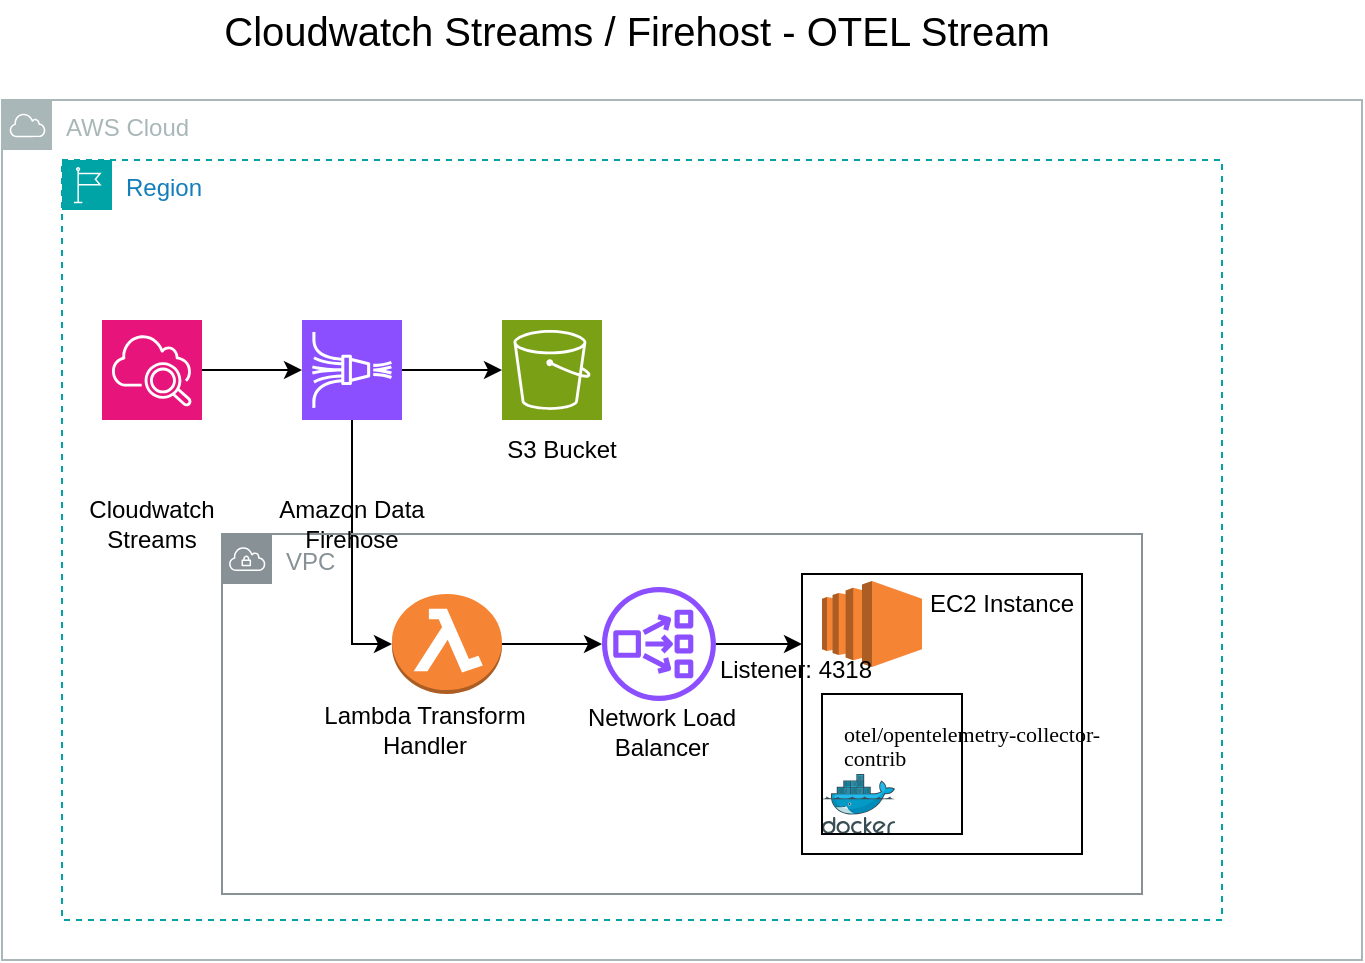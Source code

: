 <mxfile version="27.0.5">
  <diagram name="Page-1" id="6zoCKu99spRMIArHqIFN">
    <mxGraphModel dx="1018" dy="748" grid="1" gridSize="10" guides="1" tooltips="1" connect="1" arrows="1" fold="1" page="1" pageScale="1" pageWidth="850" pageHeight="1100" math="0" shadow="0">
      <root>
        <mxCell id="0" />
        <mxCell id="1" parent="0" />
        <mxCell id="6Ue3UePabhXQUmBdtjxr-1" value="Cloudwatch Streams / Firehost - OTEL Stream" style="text;html=1;align=center;verticalAlign=middle;whiteSpace=wrap;rounded=0;fontSize=20;" vertex="1" parent="1">
          <mxGeometry x="210" y="80" width="435" height="30" as="geometry" />
        </mxCell>
        <mxCell id="6Ue3UePabhXQUmBdtjxr-2" value="AWS Cloud" style="sketch=0;outlineConnect=0;gradientColor=none;html=1;whiteSpace=wrap;fontSize=12;fontStyle=0;shape=mxgraph.aws4.group;grIcon=mxgraph.aws4.group_aws_cloud;strokeColor=#AAB7B8;fillColor=none;verticalAlign=top;align=left;spacingLeft=30;fontColor=#AAB7B8;dashed=0;pointerEvents=0;" vertex="1" parent="1">
          <mxGeometry x="110" y="130" width="680" height="430" as="geometry" />
        </mxCell>
        <mxCell id="6Ue3UePabhXQUmBdtjxr-3" value="Region" style="points=[[0,0],[0.25,0],[0.5,0],[0.75,0],[1,0],[1,0.25],[1,0.5],[1,0.75],[1,1],[0.75,1],[0.5,1],[0.25,1],[0,1],[0,0.75],[0,0.5],[0,0.25]];outlineConnect=0;gradientColor=none;html=1;whiteSpace=wrap;fontSize=12;fontStyle=0;container=1;pointerEvents=0;collapsible=0;recursiveResize=0;shape=mxgraph.aws4.group;grIcon=mxgraph.aws4.group_region;strokeColor=#00A4A6;fillColor=none;verticalAlign=top;align=left;spacingLeft=30;fontColor=#147EBA;dashed=1;" vertex="1" parent="1">
          <mxGeometry x="140" y="160" width="580" height="380" as="geometry" />
        </mxCell>
        <mxCell id="6Ue3UePabhXQUmBdtjxr-4" value="" style="sketch=0;points=[[0,0,0],[0.25,0,0],[0.5,0,0],[0.75,0,0],[1,0,0],[0,1,0],[0.25,1,0],[0.5,1,0],[0.75,1,0],[1,1,0],[0,0.25,0],[0,0.5,0],[0,0.75,0],[1,0.25,0],[1,0.5,0],[1,0.75,0]];points=[[0,0,0],[0.25,0,0],[0.5,0,0],[0.75,0,0],[1,0,0],[0,1,0],[0.25,1,0],[0.5,1,0],[0.75,1,0],[1,1,0],[0,0.25,0],[0,0.5,0],[0,0.75,0],[1,0.25,0],[1,0.5,0],[1,0.75,0]];outlineConnect=0;fontColor=#232F3E;fillColor=#E7157B;strokeColor=#ffffff;dashed=0;verticalLabelPosition=bottom;verticalAlign=top;align=center;html=1;fontSize=12;fontStyle=0;aspect=fixed;shape=mxgraph.aws4.resourceIcon;resIcon=mxgraph.aws4.cloudwatch_2;" vertex="1" parent="6Ue3UePabhXQUmBdtjxr-3">
          <mxGeometry x="20" y="80" width="50" height="50" as="geometry" />
        </mxCell>
        <mxCell id="6Ue3UePabhXQUmBdtjxr-5" value="" style="sketch=0;points=[[0,0,0],[0.25,0,0],[0.5,0,0],[0.75,0,0],[1,0,0],[0,1,0],[0.25,1,0],[0.5,1,0],[0.75,1,0],[1,1,0],[0,0.25,0],[0,0.5,0],[0,0.75,0],[1,0.25,0],[1,0.5,0],[1,0.75,0]];outlineConnect=0;fontColor=#232F3E;fillColor=#8C4FFF;strokeColor=#ffffff;dashed=0;verticalLabelPosition=bottom;verticalAlign=top;align=center;html=1;fontSize=12;fontStyle=0;aspect=fixed;shape=mxgraph.aws4.resourceIcon;resIcon=mxgraph.aws4.kinesis_data_firehose;" vertex="1" parent="6Ue3UePabhXQUmBdtjxr-3">
          <mxGeometry x="120" y="80" width="50" height="50" as="geometry" />
        </mxCell>
        <mxCell id="6Ue3UePabhXQUmBdtjxr-6" value="" style="sketch=0;points=[[0,0,0],[0.25,0,0],[0.5,0,0],[0.75,0,0],[1,0,0],[0,1,0],[0.25,1,0],[0.5,1,0],[0.75,1,0],[1,1,0],[0,0.25,0],[0,0.5,0],[0,0.75,0],[1,0.25,0],[1,0.5,0],[1,0.75,0]];outlineConnect=0;fontColor=#232F3E;fillColor=#7AA116;strokeColor=#ffffff;dashed=0;verticalLabelPosition=bottom;verticalAlign=top;align=center;html=1;fontSize=12;fontStyle=0;aspect=fixed;shape=mxgraph.aws4.resourceIcon;resIcon=mxgraph.aws4.s3;" vertex="1" parent="6Ue3UePabhXQUmBdtjxr-3">
          <mxGeometry x="220" y="80" width="50" height="50" as="geometry" />
        </mxCell>
        <mxCell id="6Ue3UePabhXQUmBdtjxr-13" style="edgeStyle=orthogonalEdgeStyle;rounded=0;orthogonalLoop=1;jettySize=auto;html=1;exitX=1;exitY=0.5;exitDx=0;exitDy=0;exitPerimeter=0;" edge="1" parent="6Ue3UePabhXQUmBdtjxr-3" source="6Ue3UePabhXQUmBdtjxr-7" target="6Ue3UePabhXQUmBdtjxr-8">
          <mxGeometry relative="1" as="geometry" />
        </mxCell>
        <mxCell id="6Ue3UePabhXQUmBdtjxr-7" value="" style="outlineConnect=0;dashed=0;verticalLabelPosition=bottom;verticalAlign=top;align=center;html=1;shape=mxgraph.aws3.lambda_function;fillColor=#F58534;gradientColor=none;" vertex="1" parent="6Ue3UePabhXQUmBdtjxr-3">
          <mxGeometry x="165" y="217" width="55" height="50" as="geometry" />
        </mxCell>
        <mxCell id="6Ue3UePabhXQUmBdtjxr-8" value="" style="sketch=0;outlineConnect=0;fontColor=#232F3E;gradientColor=none;fillColor=#8C4FFF;strokeColor=none;dashed=0;verticalLabelPosition=bottom;verticalAlign=top;align=center;html=1;fontSize=12;fontStyle=0;aspect=fixed;pointerEvents=1;shape=mxgraph.aws4.network_load_balancer;" vertex="1" parent="6Ue3UePabhXQUmBdtjxr-3">
          <mxGeometry x="270" y="213.5" width="57" height="57" as="geometry" />
        </mxCell>
        <mxCell id="6Ue3UePabhXQUmBdtjxr-9" value="" style="outlineConnect=0;dashed=0;verticalLabelPosition=bottom;verticalAlign=top;align=center;html=1;shape=mxgraph.aws3.ec2;fillColor=#F58534;gradientColor=none;" vertex="1" parent="6Ue3UePabhXQUmBdtjxr-3">
          <mxGeometry x="380" y="210.5" width="50" height="43" as="geometry" />
        </mxCell>
        <mxCell id="6Ue3UePabhXQUmBdtjxr-10" style="edgeStyle=orthogonalEdgeStyle;rounded=0;orthogonalLoop=1;jettySize=auto;html=1;exitX=1;exitY=0.5;exitDx=0;exitDy=0;exitPerimeter=0;entryX=0;entryY=0.5;entryDx=0;entryDy=0;entryPerimeter=0;" edge="1" parent="6Ue3UePabhXQUmBdtjxr-3" source="6Ue3UePabhXQUmBdtjxr-4" target="6Ue3UePabhXQUmBdtjxr-5">
          <mxGeometry relative="1" as="geometry" />
        </mxCell>
        <mxCell id="6Ue3UePabhXQUmBdtjxr-11" style="edgeStyle=orthogonalEdgeStyle;rounded=0;orthogonalLoop=1;jettySize=auto;html=1;exitX=1;exitY=0.5;exitDx=0;exitDy=0;exitPerimeter=0;entryX=0;entryY=0.5;entryDx=0;entryDy=0;entryPerimeter=0;" edge="1" parent="6Ue3UePabhXQUmBdtjxr-3" source="6Ue3UePabhXQUmBdtjxr-5" target="6Ue3UePabhXQUmBdtjxr-6">
          <mxGeometry relative="1" as="geometry" />
        </mxCell>
        <mxCell id="6Ue3UePabhXQUmBdtjxr-12" style="edgeStyle=orthogonalEdgeStyle;rounded=0;orthogonalLoop=1;jettySize=auto;html=1;exitX=0.5;exitY=1;exitDx=0;exitDy=0;exitPerimeter=0;entryX=0;entryY=0.5;entryDx=0;entryDy=0;entryPerimeter=0;" edge="1" parent="6Ue3UePabhXQUmBdtjxr-3" source="6Ue3UePabhXQUmBdtjxr-5" target="6Ue3UePabhXQUmBdtjxr-7">
          <mxGeometry relative="1" as="geometry" />
        </mxCell>
        <mxCell id="6Ue3UePabhXQUmBdtjxr-14" value="" style="endArrow=classic;html=1;rounded=0;entryX=0;entryY=0.25;entryDx=0;entryDy=0;" edge="1" parent="6Ue3UePabhXQUmBdtjxr-3" source="6Ue3UePabhXQUmBdtjxr-8" target="6Ue3UePabhXQUmBdtjxr-21">
          <mxGeometry width="50" height="50" relative="1" as="geometry">
            <mxPoint x="320" y="337" as="sourcePoint" />
            <mxPoint x="370" y="287" as="targetPoint" />
          </mxGeometry>
        </mxCell>
        <mxCell id="6Ue3UePabhXQUmBdtjxr-15" value="VPC" style="sketch=0;outlineConnect=0;gradientColor=none;html=1;whiteSpace=wrap;fontSize=12;fontStyle=0;shape=mxgraph.aws4.group;grIcon=mxgraph.aws4.group_vpc;strokeColor=#879196;fillColor=none;verticalAlign=top;align=left;spacingLeft=30;fontColor=#879196;dashed=0;pointerEvents=0;" vertex="1" parent="6Ue3UePabhXQUmBdtjxr-3">
          <mxGeometry x="80" y="187" width="460" height="180" as="geometry" />
        </mxCell>
        <mxCell id="6Ue3UePabhXQUmBdtjxr-16" value="Cloudwatch Streams" style="text;html=1;align=center;verticalAlign=middle;whiteSpace=wrap;rounded=0;" vertex="1" parent="6Ue3UePabhXQUmBdtjxr-3">
          <mxGeometry x="15" y="167" width="60" height="30" as="geometry" />
        </mxCell>
        <mxCell id="6Ue3UePabhXQUmBdtjxr-17" value="Amazon Data Firehose" style="text;html=1;align=center;verticalAlign=middle;whiteSpace=wrap;rounded=0;" vertex="1" parent="6Ue3UePabhXQUmBdtjxr-3">
          <mxGeometry x="100" y="167" width="90" height="30" as="geometry" />
        </mxCell>
        <mxCell id="6Ue3UePabhXQUmBdtjxr-18" value="S3 Bucket" style="text;html=1;align=center;verticalAlign=middle;whiteSpace=wrap;rounded=0;" vertex="1" parent="6Ue3UePabhXQUmBdtjxr-3">
          <mxGeometry x="220" y="130" width="60" height="30" as="geometry" />
        </mxCell>
        <mxCell id="6Ue3UePabhXQUmBdtjxr-19" value="Lambda Transform Handler" style="text;html=1;align=center;verticalAlign=middle;whiteSpace=wrap;rounded=0;" vertex="1" parent="6Ue3UePabhXQUmBdtjxr-3">
          <mxGeometry x="130" y="270" width="103" height="30" as="geometry" />
        </mxCell>
        <mxCell id="6Ue3UePabhXQUmBdtjxr-20" value="Network Load Balancer" style="text;html=1;align=center;verticalAlign=middle;whiteSpace=wrap;rounded=0;" vertex="1" parent="6Ue3UePabhXQUmBdtjxr-3">
          <mxGeometry x="250" y="270.5" width="100" height="30" as="geometry" />
        </mxCell>
        <mxCell id="6Ue3UePabhXQUmBdtjxr-21" value="" style="rounded=0;whiteSpace=wrap;html=1;fillColor=none;pointerEvents=0;" vertex="1" parent="6Ue3UePabhXQUmBdtjxr-3">
          <mxGeometry x="370" y="207" width="140" height="140" as="geometry" />
        </mxCell>
        <mxCell id="6Ue3UePabhXQUmBdtjxr-22" value="EC2 Instance" style="text;html=1;align=center;verticalAlign=middle;whiteSpace=wrap;rounded=0;" vertex="1" parent="6Ue3UePabhXQUmBdtjxr-3">
          <mxGeometry x="430" y="207" width="80" height="30" as="geometry" />
        </mxCell>
        <mxCell id="6Ue3UePabhXQUmBdtjxr-26" value="" style="group" vertex="1" connectable="0" parent="6Ue3UePabhXQUmBdtjxr-3">
          <mxGeometry x="380" y="267" width="70" height="70" as="geometry" />
        </mxCell>
        <mxCell id="6Ue3UePabhXQUmBdtjxr-24" value="" style="image;sketch=0;aspect=fixed;html=1;points=[];align=center;fontSize=12;image=img/lib/mscae/Docker.svg;" vertex="1" parent="6Ue3UePabhXQUmBdtjxr-26">
          <mxGeometry y="40" width="36.59" height="30" as="geometry" />
        </mxCell>
        <mxCell id="6Ue3UePabhXQUmBdtjxr-25" value="" style="whiteSpace=wrap;html=1;aspect=fixed;fillColor=none;" vertex="1" parent="6Ue3UePabhXQUmBdtjxr-26">
          <mxGeometry width="70" height="70" as="geometry" />
        </mxCell>
        <mxCell id="6Ue3UePabhXQUmBdtjxr-27" value="&lt;p style=&quot;margin: 0px; font-variant-numeric: normal; font-variant-east-asian: normal; font-variant-alternates: normal; font-size-adjust: none; font-kerning: auto; font-optical-sizing: auto; font-feature-settings: normal; font-variation-settings: normal; font-variant-position: normal; font-variant-emoji: normal; font-stretch: normal; font-size: 11px; line-height: normal; font-family: Menlo; text-align: start;&quot; class=&quot;p1&quot;&gt;&lt;span style=&quot;font-variant-ligatures: no-common-ligatures;&quot; class=&quot;s1&quot;&gt;otel/opentelemetry-collector-contrib&lt;/span&gt;&lt;/p&gt;" style="text;html=1;align=center;verticalAlign=middle;whiteSpace=wrap;rounded=0;" vertex="1" parent="6Ue3UePabhXQUmBdtjxr-3">
          <mxGeometry x="390" y="277" width="160" height="30" as="geometry" />
        </mxCell>
        <mxCell id="6Ue3UePabhXQUmBdtjxr-28" value="Listener: 4318" style="text;html=1;align=center;verticalAlign=middle;whiteSpace=wrap;rounded=0;" vertex="1" parent="6Ue3UePabhXQUmBdtjxr-3">
          <mxGeometry x="327" y="240" width="80" height="30" as="geometry" />
        </mxCell>
      </root>
    </mxGraphModel>
  </diagram>
</mxfile>
